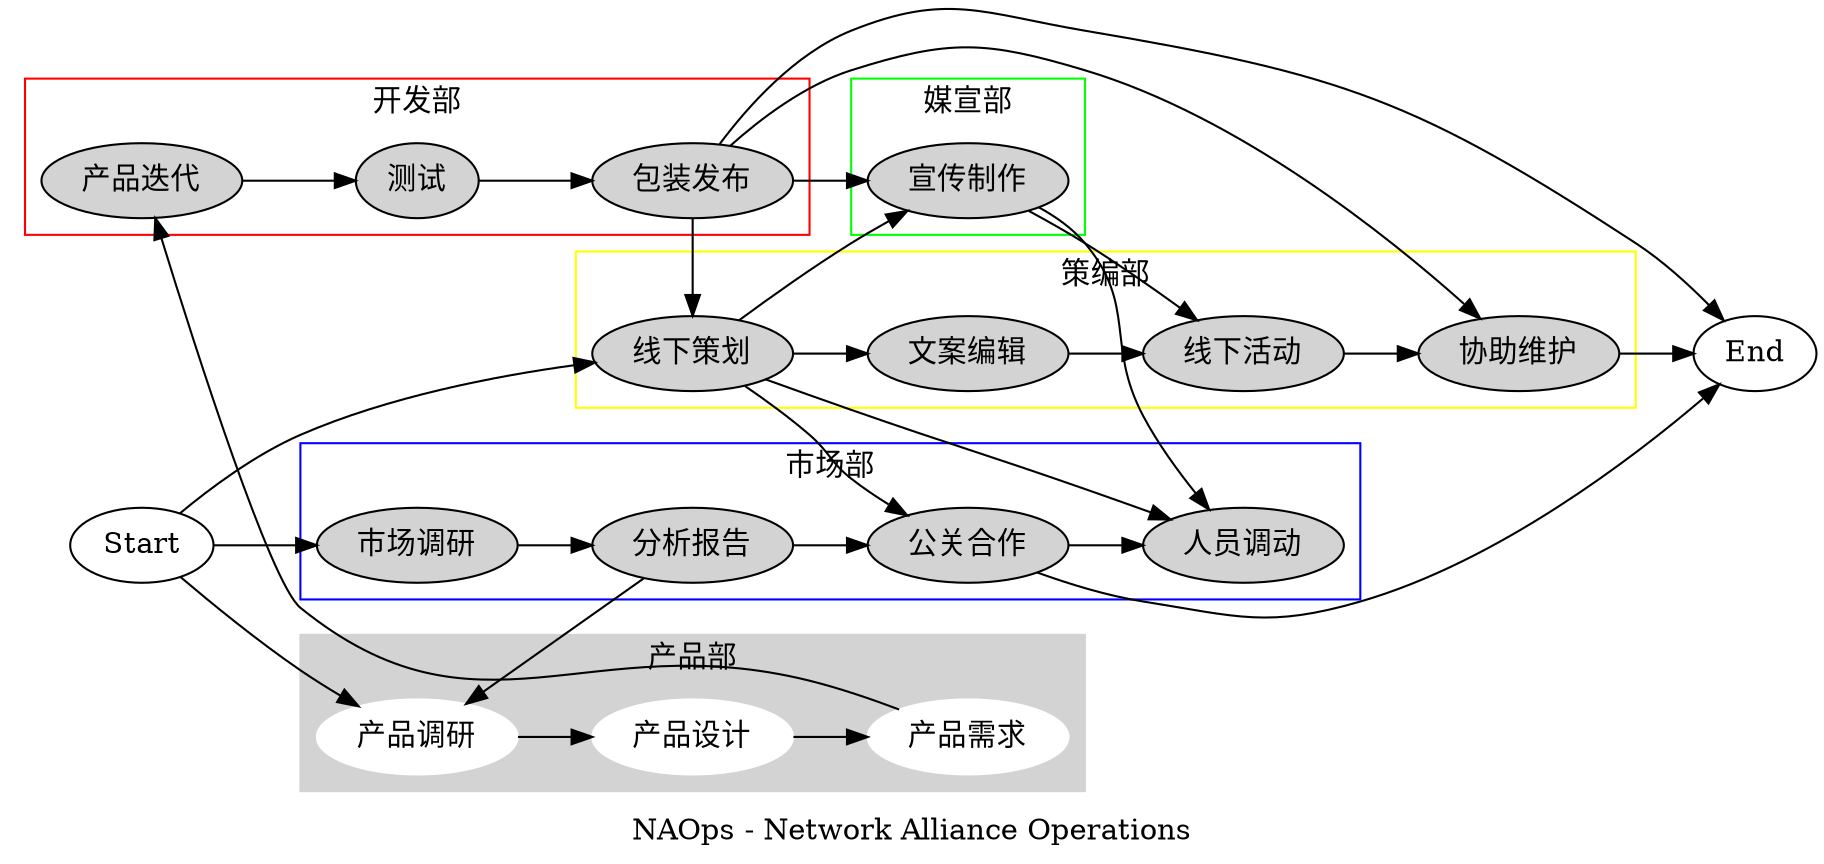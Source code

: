 digraph lateops {

    rankdir = LR;
    label = "NAOps - Network Alliance Operations";

    subgraph cluster_prod {
        node [style=filled, color=white];
        style = filled;
        color = lightgrey;
        产品调研 -> 产品设计 -> 产品需求;
        label = "产品部";
    }

    subgraph cluster_dev {
        node [style=filled];
        产品迭代 -> 测试 -> 包装发布;
        color = red;
        label = "开发部";
    }

    subgraph cluster_market {
        node [style=filled];
        市场调研 -> 分析报告 -> 公关合作 -> 人员调动;
        color = blue;
        label = "市场部";
    }

    subgraph cluster_edit {
        node [style=filled];
        线下策划 -> 文案编辑 -> 线下活动 -> 协助维护;
        color = yellow;
        label = "策编部";
    }

    subgraph cluster_media {
        node [style=filled];
        宣传制作;
        color = green;
        label = "媒宣部";
    }

    Start -> 产品调研;
    Start -> 市场调研;
    Start -> 线下策划;

    分析报告 -> 产品调研;
    线下策划 -> 公关合作;
    线下策划 -> 人员调动;
    产品需求 -> 产品迭代;
    包装发布 -> 线下策划;
    包装发布 -> 协助维护;
    包装发布 -> 宣传制作;
    线下策划 -> 宣传制作;
    宣传制作 -> 线下活动;
    宣传制作 -> 人员调动;

    协助维护 -> End;
    公关合作 -> End;
    包装发布 -> End;
}
